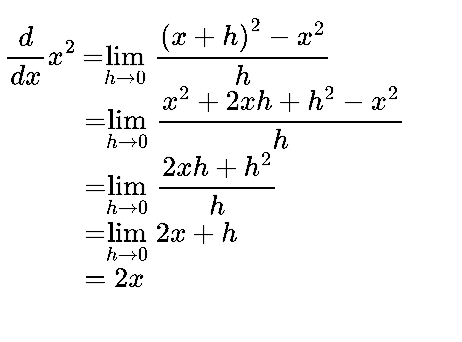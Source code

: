 <mxfile version="12.9.3" type="device"><diagram id="1ctbpyb0rmToKqB3J5EJ" name="Page-1"><mxGraphModel dx="946" dy="611" grid="1" gridSize="10" guides="1" tooltips="1" connect="1" arrows="1" fold="1" page="1" pageScale="1" pageWidth="850" pageHeight="1100" math="1" shadow="0"><root><mxCell id="0"/><mxCell id="1" parent="0"/><mxCell id="CEBMFiAw50nwss87tyaa-1" value="&lt;p class=&quot;p1&quot; style=&quot;margin: 0px ; font-stretch: normal ; line-height: normal ; font-family: &amp;#34;helvetica neue&amp;#34;&quot;&gt;`frac{d}{dx}x^2` `= lim_(h-&amp;gt;0)frac{(x+h)^2 - x^2}{h}`&lt;/p&gt;&lt;span style=&quot;font-family: &amp;#34;helvetica neue&amp;#34;&quot;&gt;&amp;nbsp; &amp;nbsp; &amp;nbsp; &amp;nbsp; &amp;nbsp; &amp;nbsp; `= lim_(h-&amp;gt;0)frac{x^2+2xh+h^2 - x^2}{h}`&lt;/span&gt;&lt;div&gt;&lt;span style=&quot;font-family: &amp;#34;helvetica neue&amp;#34;&quot;&gt;&amp;nbsp; &amp;nbsp; &amp;nbsp; &amp;nbsp; &amp;nbsp; &amp;nbsp; `= lim_(h-&amp;gt;0)frac{2xh+h^2}{h}`&lt;/span&gt;&lt;span&gt;&lt;br&gt;&lt;/span&gt;&lt;/div&gt;&lt;div&gt;&lt;div&gt;&lt;span style=&quot;font-family: &amp;#34;helvetica neue&amp;#34;&quot;&gt;&amp;nbsp; &amp;nbsp; &amp;nbsp; &amp;nbsp; &amp;nbsp; &amp;nbsp; `= lim_(h-&amp;gt;0)2x+h`&lt;br&gt;&lt;/span&gt;&lt;span style=&quot;font-family: &amp;#34;helvetica neue&amp;#34;&quot;&gt;&amp;nbsp; &amp;nbsp; &amp;nbsp; &amp;nbsp; &amp;nbsp; &amp;nbsp; `= 2x`&lt;/span&gt;&lt;br style=&quot;font-family: &amp;#34;helvetica neue&amp;#34;&quot;&gt;&lt;/div&gt;&lt;/div&gt;&lt;div&gt;&lt;span style=&quot;font-family: &amp;#34;helvetica neue&amp;#34;&quot;&gt;&lt;br&gt;&lt;/span&gt;&lt;/div&gt;" style="text;html=1;strokeColor=none;fillColor=none;align=left;verticalAlign=middle;whiteSpace=wrap;rounded=0;" parent="1" vertex="1"><mxGeometry x="70" y="120" width="230" height="170" as="geometry"/></mxCell></root></mxGraphModel></diagram></mxfile>
